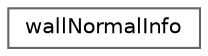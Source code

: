 digraph "Graphical Class Hierarchy"
{
 // LATEX_PDF_SIZE
  bgcolor="transparent";
  edge [fontname=Helvetica,fontsize=10,labelfontname=Helvetica,labelfontsize=10];
  node [fontname=Helvetica,fontsize=10,shape=box,height=0.2,width=0.4];
  rankdir="LR";
  Node0 [id="Node000000",label="wallNormalInfo",height=0.2,width=0.4,color="grey40", fillcolor="white", style="filled",URL="$classFoam_1_1wallNormalInfo.html",tooltip="Holds information regarding nearest wall point. Used in wall refinement."];
}
